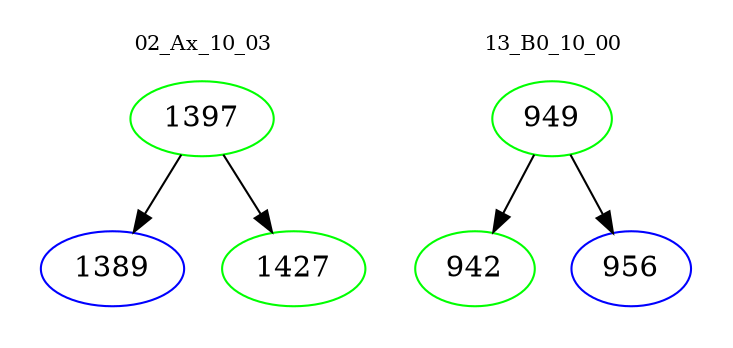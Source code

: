 digraph{
subgraph cluster_0 {
color = white
label = "02_Ax_10_03";
fontsize=10;
T0_1397 [label="1397", color="green"]
T0_1397 -> T0_1389 [color="black"]
T0_1389 [label="1389", color="blue"]
T0_1397 -> T0_1427 [color="black"]
T0_1427 [label="1427", color="green"]
}
subgraph cluster_1 {
color = white
label = "13_B0_10_00";
fontsize=10;
T1_949 [label="949", color="green"]
T1_949 -> T1_942 [color="black"]
T1_942 [label="942", color="green"]
T1_949 -> T1_956 [color="black"]
T1_956 [label="956", color="blue"]
}
}
